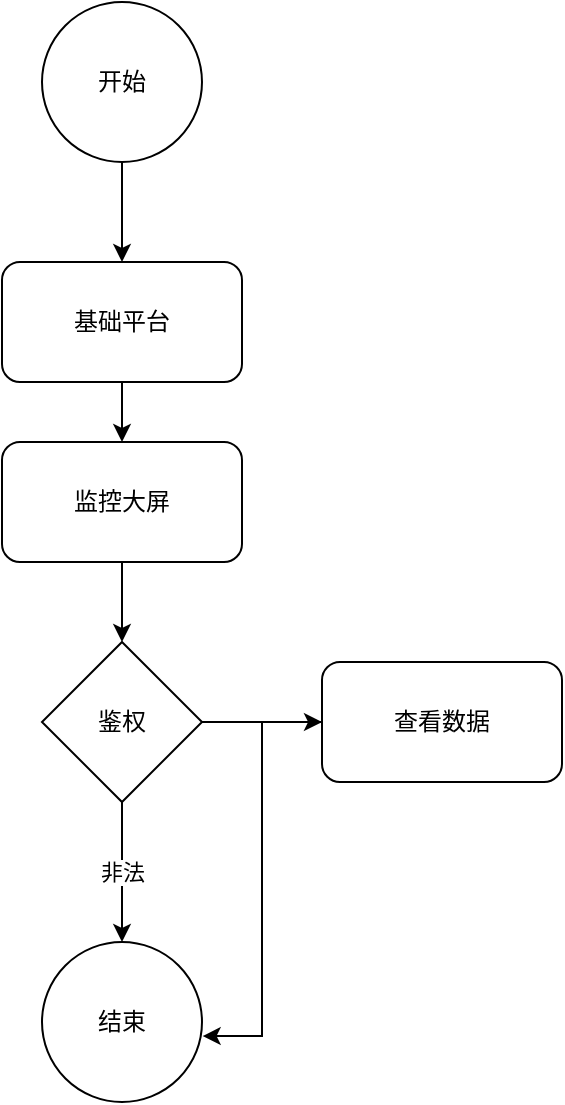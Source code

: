<mxfile version="21.1.2" type="github">
  <diagram id="Ht1M8jgEwFfnCIfOTk4-" name="Page-1">
    <mxGraphModel dx="1193" dy="775" grid="1" gridSize="10" guides="1" tooltips="1" connect="1" arrows="1" fold="1" page="1" pageScale="1" pageWidth="1169" pageHeight="827" math="0" shadow="0">
      <root>
        <mxCell id="0" />
        <mxCell id="1" parent="0" />
        <mxCell id="Mx9-64YbnuTgqHt060Pm-5" style="edgeStyle=orthogonalEdgeStyle;rounded=0;orthogonalLoop=1;jettySize=auto;html=1;" edge="1" parent="1" source="Mx9-64YbnuTgqHt060Pm-2" target="Mx9-64YbnuTgqHt060Pm-3">
          <mxGeometry relative="1" as="geometry" />
        </mxCell>
        <mxCell id="Mx9-64YbnuTgqHt060Pm-2" value="基础平台" style="rounded=1;whiteSpace=wrap;html=1;" vertex="1" parent="1">
          <mxGeometry x="390" y="190" width="120" height="60" as="geometry" />
        </mxCell>
        <mxCell id="Mx9-64YbnuTgqHt060Pm-7" style="edgeStyle=orthogonalEdgeStyle;rounded=0;orthogonalLoop=1;jettySize=auto;html=1;" edge="1" parent="1" source="Mx9-64YbnuTgqHt060Pm-3" target="Mx9-64YbnuTgqHt060Pm-6">
          <mxGeometry relative="1" as="geometry" />
        </mxCell>
        <mxCell id="Mx9-64YbnuTgqHt060Pm-3" value="监控大屏" style="rounded=1;whiteSpace=wrap;html=1;" vertex="1" parent="1">
          <mxGeometry x="390" y="280" width="120" height="60" as="geometry" />
        </mxCell>
        <mxCell id="Mx9-64YbnuTgqHt060Pm-13" value="非法" style="edgeStyle=orthogonalEdgeStyle;rounded=0;orthogonalLoop=1;jettySize=auto;html=1;" edge="1" parent="1" source="Mx9-64YbnuTgqHt060Pm-6" target="Mx9-64YbnuTgqHt060Pm-12">
          <mxGeometry relative="1" as="geometry" />
        </mxCell>
        <mxCell id="Mx9-64YbnuTgqHt060Pm-16" value="" style="edgeStyle=orthogonalEdgeStyle;rounded=0;orthogonalLoop=1;jettySize=auto;html=1;" edge="1" parent="1" source="Mx9-64YbnuTgqHt060Pm-6" target="Mx9-64YbnuTgqHt060Pm-15">
          <mxGeometry relative="1" as="geometry" />
        </mxCell>
        <mxCell id="Mx9-64YbnuTgqHt060Pm-6" value="鉴权" style="rhombus;whiteSpace=wrap;html=1;" vertex="1" parent="1">
          <mxGeometry x="410" y="380" width="80" height="80" as="geometry" />
        </mxCell>
        <mxCell id="Mx9-64YbnuTgqHt060Pm-12" value="结束" style="ellipse;whiteSpace=wrap;html=1;aspect=fixed;" vertex="1" parent="1">
          <mxGeometry x="410" y="530" width="80" height="80" as="geometry" />
        </mxCell>
        <mxCell id="Mx9-64YbnuTgqHt060Pm-17" style="edgeStyle=orthogonalEdgeStyle;rounded=0;orthogonalLoop=1;jettySize=auto;html=1;entryX=1.004;entryY=0.588;entryDx=0;entryDy=0;entryPerimeter=0;" edge="1" parent="1" source="Mx9-64YbnuTgqHt060Pm-15" target="Mx9-64YbnuTgqHt060Pm-12">
          <mxGeometry relative="1" as="geometry" />
        </mxCell>
        <mxCell id="Mx9-64YbnuTgqHt060Pm-15" value="查看数据" style="rounded=1;whiteSpace=wrap;html=1;" vertex="1" parent="1">
          <mxGeometry x="550" y="390" width="120" height="60" as="geometry" />
        </mxCell>
        <mxCell id="Mx9-64YbnuTgqHt060Pm-19" style="edgeStyle=orthogonalEdgeStyle;rounded=0;orthogonalLoop=1;jettySize=auto;html=1;" edge="1" parent="1" source="Mx9-64YbnuTgqHt060Pm-18" target="Mx9-64YbnuTgqHt060Pm-2">
          <mxGeometry relative="1" as="geometry" />
        </mxCell>
        <mxCell id="Mx9-64YbnuTgqHt060Pm-18" value="开始" style="ellipse;whiteSpace=wrap;html=1;aspect=fixed;" vertex="1" parent="1">
          <mxGeometry x="410" y="60" width="80" height="80" as="geometry" />
        </mxCell>
      </root>
    </mxGraphModel>
  </diagram>
</mxfile>
